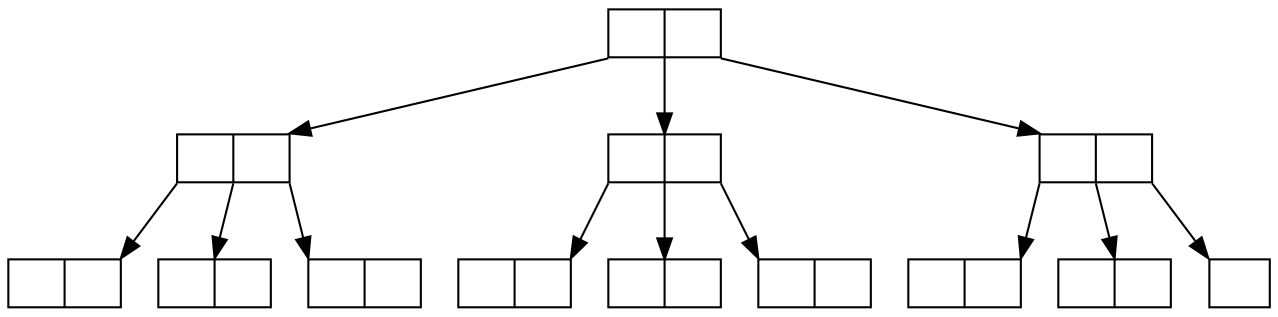 digraph c1 {
    //Global graph settings
    graph[splines="false",ordering="out"];
    node [shape = record,height=.1,label="<f0>|<f1> "];

    //Special nodes
    n12[label="<f0>",width=.4];

    //Root
    n0:f0:sw -> n1:f1:ne;
    n0 -> n2;
    n0:f1:se -> n3:f0:nw;

    //Left child of root
    n1:f0:sw -> n4:f1:ne;
    n1:f0:se -> n5:f1:nw;
    n1:f1:se -> n6:f0:nw;

    //center child of root
    n2:f0:sw -> n7:f1:ne;
    n2 -> n8;
    n2:f1:se -> n9:f0:nw;

    //Right child of root
    n3:f0:sw -> n10:f1:ne;
    n3:f0:se -> n11:f1:nw;
    n3:f1:se -> n12:f0:nw;
}